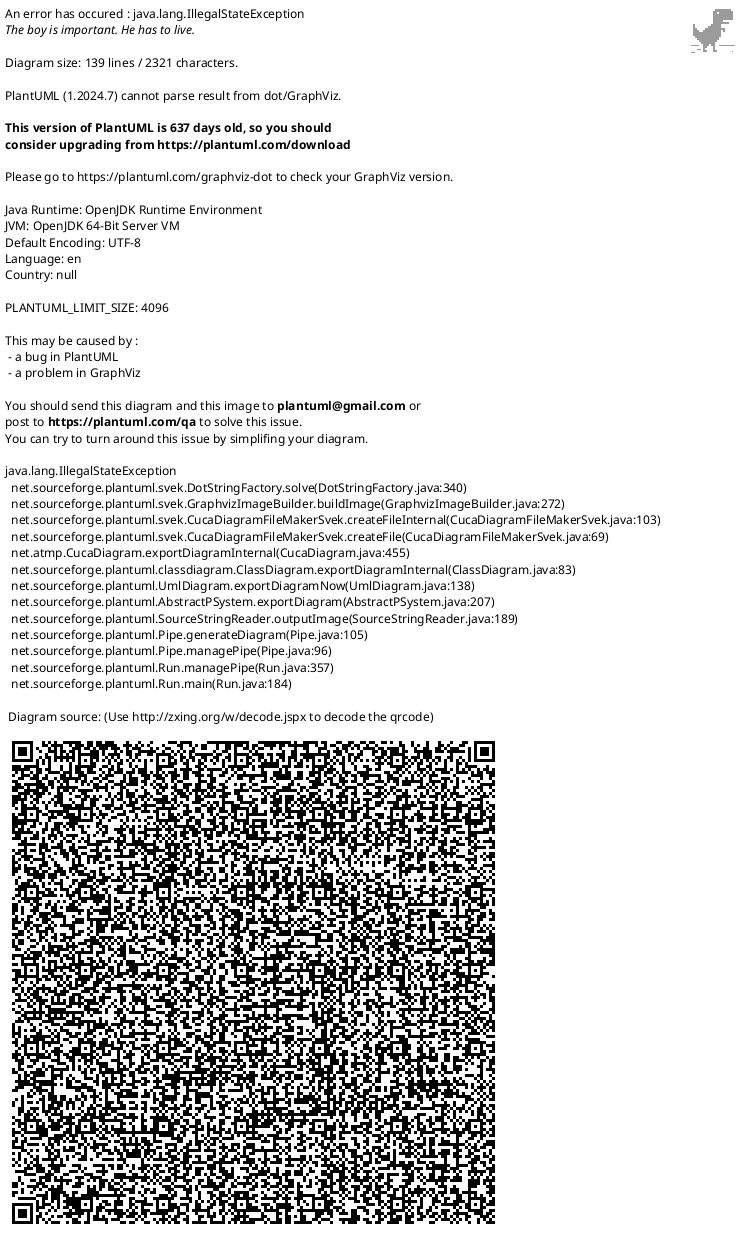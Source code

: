 @startuml
hide circle
skinparam Linetype ortho
skinparam Ranksep 60
skinparam Nodesep 100

entity User {
    * id: <<uuid>>
    ---
    * userName: string
    * email: string
    * createdAt: timestamp
    * teacher: boolean
    * student: boolean
    * administrator: boolean
    * hashedPassword: string
    deletedAt: timestamp
}

entity Course{
    * id: string
    ---
    * guarantor: <<FK>>
    * faculty: <<FK>>
    * description: string
    * name: string
    * credits: int
    deletedAt: timestamp
}

entity SeminarGroup {
    * id: <<uuid>>
    ---
    * teacher: <<FK>>
    * course: <<FK>>
    * registrationStart: timestamp
    * registrationEnd: timestamp
    * capacity: int
    * groupNumber: int
    * room: string
    * timeSlot: <<FK>>
    deletedAt: timestamp
}

entity Semester {
    * id: <<uuid>>
    ---
    * year: int
    * season: enum
    * semesterStart: timestamp
    * semesterEnd: timestamp
    deletedAt: timestamp
}

entity Faculty {
    * id: <<uuid>>
    ---
    * name: string
    deletedAt: timestamp
}

entity CourseSemester {
    * id: <<uuid>>
    ---
    * course: <<FK>>
    * semester: <<FK>>
    * registrationStart: timestamp
    * registrationEnd: timestamp
    * capacity: int
    room: string
    timeSlot: <<FK>>
    deletedAt: timestamp
}

entity CourseStudent {
    * id: <<uuid>>
    ---
    * course: <<FK>>
    * user: <<FK>>
    deletedAt: timestamp
}

entity GroupStudent {
    * id: <<uuid>>
    ---
    * group: <<FK>>
    * user: <<FK>>
    deletedAt: timestamp
}

Enum SemesterSeasonEnum {
    SPRING
    FALL
}

entity TimeSlot {
    * id: <<uuid>>
    ---
    * day: enum
    * startHour: int
    * startMinute: int
    * endHour: int
    * endMinute: int
}

Enum DayEnum {
    MONDAY
    TUESDAY
    WEDNESDAY
    THURSDAY
    FRIDAY
    SATURDAY
    SUNDAY
}

User ||..o{ GroupStudent: visits
SeminarGroup ||.r.o{ GroupStudent

User ||.u.o{ CourseStudent: visits
CourseSemester ||.r.o{ CourseStudent

Faculty ||.r.o{ Course
CourseSemester||..o{ SeminarGroup


Course ||..o{ CourseSemester
Semester||.r.o{ CourseSemester

User }|.l.o{ CourseSemester: teaches
User ||.l.o{ Course: guarantees
User }|.l.o{ SeminarGroup: teaches

CourseSemester |o..o| TimeSlot
SeminarGroup |o.l.|| TimeSlot

TimeSlot <|-l- DayEnum

Semester <|-u- SemesterSeasonEnum
@enduml